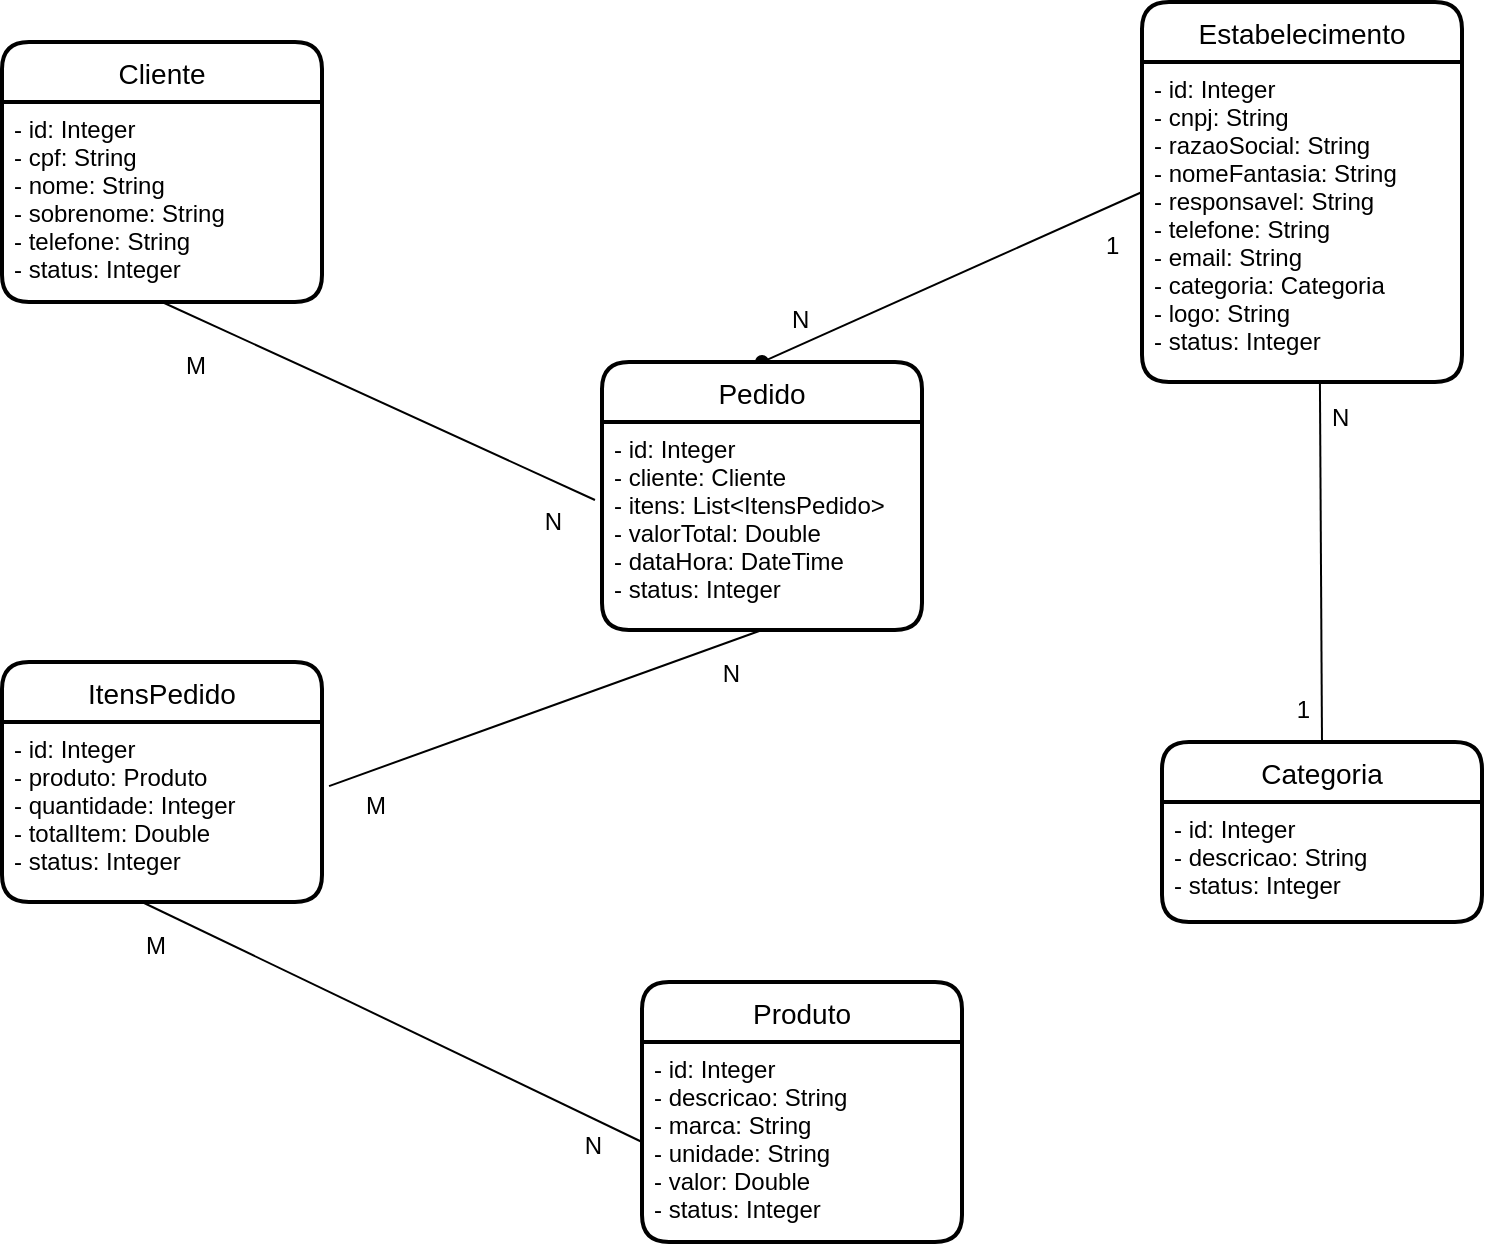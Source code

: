 <mxfile>
    <diagram id="40ooDY36B8UPAqRXd5_9" name="Página-1">
        <mxGraphModel dx="1118" dy="647" grid="1" gridSize="10" guides="1" tooltips="1" connect="1" arrows="1" fold="1" page="1" pageScale="1" pageWidth="827" pageHeight="1169" background="none" math="0" shadow="0">
            <root>
                <mxCell id="0"/>
                <mxCell id="1" parent="0"/>
                <mxCell id="39" value="Cliente" style="swimlane;childLayout=stackLayout;horizontal=1;startSize=30;horizontalStack=0;rounded=1;fontSize=14;fontStyle=0;strokeWidth=2;resizeParent=0;resizeLast=1;shadow=0;dashed=0;align=center;" vertex="1" parent="1">
                    <mxGeometry x="60" y="60" width="160" height="130" as="geometry"/>
                </mxCell>
                <mxCell id="40" value="- id: Integer&#10;- cpf: String&#10;- nome: String&#10;- sobrenome: String&#10;- telefone: String&#10;- status: Integer" style="align=left;strokeColor=none;fillColor=none;spacingLeft=4;fontSize=12;verticalAlign=top;resizable=0;rotatable=0;part=1;" vertex="1" parent="39">
                    <mxGeometry y="30" width="160" height="100" as="geometry"/>
                </mxCell>
                <mxCell id="58" style="edgeStyle=none;html=1;exitX=0;exitY=0.5;exitDx=0;exitDy=0;entryX=0.5;entryY=0;entryDx=0;entryDy=0;strokeColor=default;endArrow=oval;endFill=1;" edge="1" parent="1" source="41" target="50">
                    <mxGeometry relative="1" as="geometry"/>
                </mxCell>
                <mxCell id="41" value="Estabelecimento" style="swimlane;childLayout=stackLayout;horizontal=1;startSize=30;horizontalStack=0;rounded=1;fontSize=14;fontStyle=0;strokeWidth=2;resizeParent=0;resizeLast=1;shadow=0;dashed=0;align=center;" vertex="1" parent="1">
                    <mxGeometry x="630" y="40" width="160" height="190" as="geometry"/>
                </mxCell>
                <mxCell id="42" value="- id: Integer&#10;- cnpj: String&#10;- razaoSocial: String&#10;- nomeFantasia: String&#10;- responsavel: String&#10;- telefone: String&#10;- email: String&#10;- categoria: Categoria&#10;- logo: String&#10;- status: Integer" style="align=left;strokeColor=none;fillColor=none;spacingLeft=4;fontSize=12;verticalAlign=top;resizable=0;rotatable=0;part=1;" vertex="1" parent="41">
                    <mxGeometry y="30" width="160" height="160" as="geometry"/>
                </mxCell>
                <mxCell id="43" value="Produto" style="swimlane;childLayout=stackLayout;horizontal=1;startSize=30;horizontalStack=0;rounded=1;fontSize=14;fontStyle=0;strokeWidth=2;resizeParent=0;resizeLast=1;shadow=0;dashed=0;align=center;" vertex="1" parent="1">
                    <mxGeometry x="380" y="530" width="160" height="130" as="geometry"/>
                </mxCell>
                <mxCell id="44" value="- id: Integer&#10;- descricao: String&#10;- marca: String&#10;- unidade: String&#10;- valor: Double&#10;- status: Integer" style="align=left;strokeColor=none;fillColor=none;spacingLeft=4;fontSize=12;verticalAlign=top;resizable=0;rotatable=0;part=1;" vertex="1" parent="43">
                    <mxGeometry y="30" width="160" height="100" as="geometry"/>
                </mxCell>
                <mxCell id="45" value="Categoria" style="swimlane;childLayout=stackLayout;horizontal=1;startSize=30;horizontalStack=0;rounded=1;fontSize=14;fontStyle=0;strokeWidth=2;resizeParent=0;resizeLast=1;shadow=0;dashed=0;align=center;" vertex="1" parent="1">
                    <mxGeometry x="640" y="410" width="160" height="90" as="geometry"/>
                </mxCell>
                <mxCell id="46" value="- id: Integer&#10;- descricao: String&#10;- status: Integer" style="align=left;strokeColor=none;fillColor=none;spacingLeft=4;fontSize=12;verticalAlign=top;resizable=0;rotatable=0;part=1;" vertex="1" parent="45">
                    <mxGeometry y="30" width="160" height="60" as="geometry"/>
                </mxCell>
                <mxCell id="50" value="Pedido" style="swimlane;childLayout=stackLayout;horizontal=1;startSize=30;horizontalStack=0;rounded=1;fontSize=14;fontStyle=0;strokeWidth=2;resizeParent=0;resizeLast=1;shadow=0;dashed=0;align=center;" vertex="1" parent="1">
                    <mxGeometry x="360" y="220" width="160" height="134" as="geometry"/>
                </mxCell>
                <mxCell id="51" value="- id: Integer&#10;- cliente: Cliente&#10;- itens: List&lt;ItensPedido&gt;&#10;- valorTotal: Double&#10;- dataHora: DateTime&#10;- status: Integer" style="align=left;strokeColor=none;fillColor=none;spacingLeft=4;fontSize=12;verticalAlign=top;resizable=0;rotatable=0;part=1;" vertex="1" parent="50">
                    <mxGeometry y="30" width="160" height="104" as="geometry"/>
                </mxCell>
                <mxCell id="52" value="" style="endArrow=none;html=1;rounded=0;strokeColor=default;exitX=0.556;exitY=1;exitDx=0;exitDy=0;exitPerimeter=0;entryX=0.5;entryY=0;entryDx=0;entryDy=0;" edge="1" parent="1" source="42" target="45">
                    <mxGeometry relative="1" as="geometry">
                        <mxPoint x="590" y="320" as="sourcePoint"/>
                        <mxPoint x="730" y="400" as="targetPoint"/>
                    </mxGeometry>
                </mxCell>
                <mxCell id="53" value="N" style="resizable=0;html=1;align=left;verticalAlign=bottom;" connectable="0" vertex="1" parent="52">
                    <mxGeometry x="-1" relative="1" as="geometry">
                        <mxPoint x="4" y="26" as="offset"/>
                    </mxGeometry>
                </mxCell>
                <mxCell id="54" value="1" style="resizable=0;html=1;align=right;verticalAlign=bottom;" connectable="0" vertex="1" parent="52">
                    <mxGeometry x="1" relative="1" as="geometry">
                        <mxPoint x="-5" y="-7" as="offset"/>
                    </mxGeometry>
                </mxCell>
                <mxCell id="59" value="1" style="resizable=0;html=1;align=left;verticalAlign=bottom;" connectable="0" vertex="1" parent="1">
                    <mxGeometry x="610" y="170" as="geometry"/>
                </mxCell>
                <mxCell id="60" value="N" style="resizable=0;html=1;align=left;verticalAlign=bottom;" connectable="0" vertex="1" parent="1">
                    <mxGeometry x="700" y="230" as="geometry">
                        <mxPoint x="-247" y="-23" as="offset"/>
                    </mxGeometry>
                </mxCell>
                <mxCell id="82" value="ItensPedido" style="swimlane;childLayout=stackLayout;horizontal=1;startSize=30;horizontalStack=0;rounded=1;fontSize=14;fontStyle=0;strokeWidth=2;resizeParent=0;resizeLast=1;shadow=0;dashed=0;align=center;" vertex="1" parent="1">
                    <mxGeometry x="60" y="370" width="160" height="120" as="geometry"/>
                </mxCell>
                <mxCell id="83" value="- id: Integer&#10;- produto: Produto&#10;- quantidade: Integer&#10;- totalItem: Double&#10;- status: Integer" style="align=left;strokeColor=none;fillColor=none;spacingLeft=4;fontSize=12;verticalAlign=top;resizable=0;rotatable=0;part=1;" vertex="1" parent="82">
                    <mxGeometry y="30" width="160" height="90" as="geometry"/>
                </mxCell>
                <mxCell id="87" value="" style="endArrow=none;html=1;rounded=0;strokeColor=default;entryX=0;entryY=0.5;entryDx=0;entryDy=0;" edge="1" parent="1" target="44">
                    <mxGeometry relative="1" as="geometry">
                        <mxPoint x="130" y="490" as="sourcePoint"/>
                        <mxPoint x="370" y="610" as="targetPoint"/>
                    </mxGeometry>
                </mxCell>
                <mxCell id="88" value="M" style="resizable=0;html=1;align=left;verticalAlign=bottom;" connectable="0" vertex="1" parent="87">
                    <mxGeometry x="-1" relative="1" as="geometry">
                        <mxPoint y="30" as="offset"/>
                    </mxGeometry>
                </mxCell>
                <mxCell id="89" value="N" style="resizable=0;html=1;align=right;verticalAlign=bottom;" connectable="0" vertex="1" parent="87">
                    <mxGeometry x="1" relative="1" as="geometry">
                        <mxPoint x="-20" y="10" as="offset"/>
                    </mxGeometry>
                </mxCell>
                <mxCell id="91" value="" style="endArrow=none;html=1;rounded=0;strokeColor=default;exitX=1.022;exitY=0.356;exitDx=0;exitDy=0;exitPerimeter=0;entryX=0.5;entryY=1;entryDx=0;entryDy=0;" edge="1" parent="1" source="83" target="51">
                    <mxGeometry relative="1" as="geometry">
                        <mxPoint x="270.0" y="449.97" as="sourcePoint"/>
                        <mxPoint x="440" y="340" as="targetPoint"/>
                    </mxGeometry>
                </mxCell>
                <mxCell id="92" value="M" style="resizable=0;html=1;align=left;verticalAlign=bottom;" connectable="0" vertex="1" parent="91">
                    <mxGeometry x="-1" relative="1" as="geometry">
                        <mxPoint x="16" y="18" as="offset"/>
                    </mxGeometry>
                </mxCell>
                <mxCell id="93" value="N" style="resizable=0;html=1;align=right;verticalAlign=bottom;" connectable="0" vertex="1" parent="91">
                    <mxGeometry x="1" relative="1" as="geometry">
                        <mxPoint x="-10" y="30" as="offset"/>
                    </mxGeometry>
                </mxCell>
                <mxCell id="94" value="" style="endArrow=none;html=1;rounded=0;strokeColor=default;exitX=0.5;exitY=1;exitDx=0;exitDy=0;entryX=-0.022;entryY=0.375;entryDx=0;entryDy=0;entryPerimeter=0;" edge="1" parent="1" source="40" target="51">
                    <mxGeometry relative="1" as="geometry">
                        <mxPoint x="120" y="190" as="sourcePoint"/>
                        <mxPoint x="240" y="280" as="targetPoint"/>
                    </mxGeometry>
                </mxCell>
                <mxCell id="95" value="M" style="resizable=0;html=1;align=left;verticalAlign=bottom;" connectable="0" vertex="1" parent="94">
                    <mxGeometry x="-1" relative="1" as="geometry">
                        <mxPoint x="10" y="40" as="offset"/>
                    </mxGeometry>
                </mxCell>
                <mxCell id="96" value="N" style="resizable=0;html=1;align=right;verticalAlign=bottom;" connectable="0" vertex="1" parent="94">
                    <mxGeometry x="1" relative="1" as="geometry">
                        <mxPoint x="-16" y="20" as="offset"/>
                    </mxGeometry>
                </mxCell>
            </root>
        </mxGraphModel>
    </diagram>
</mxfile>